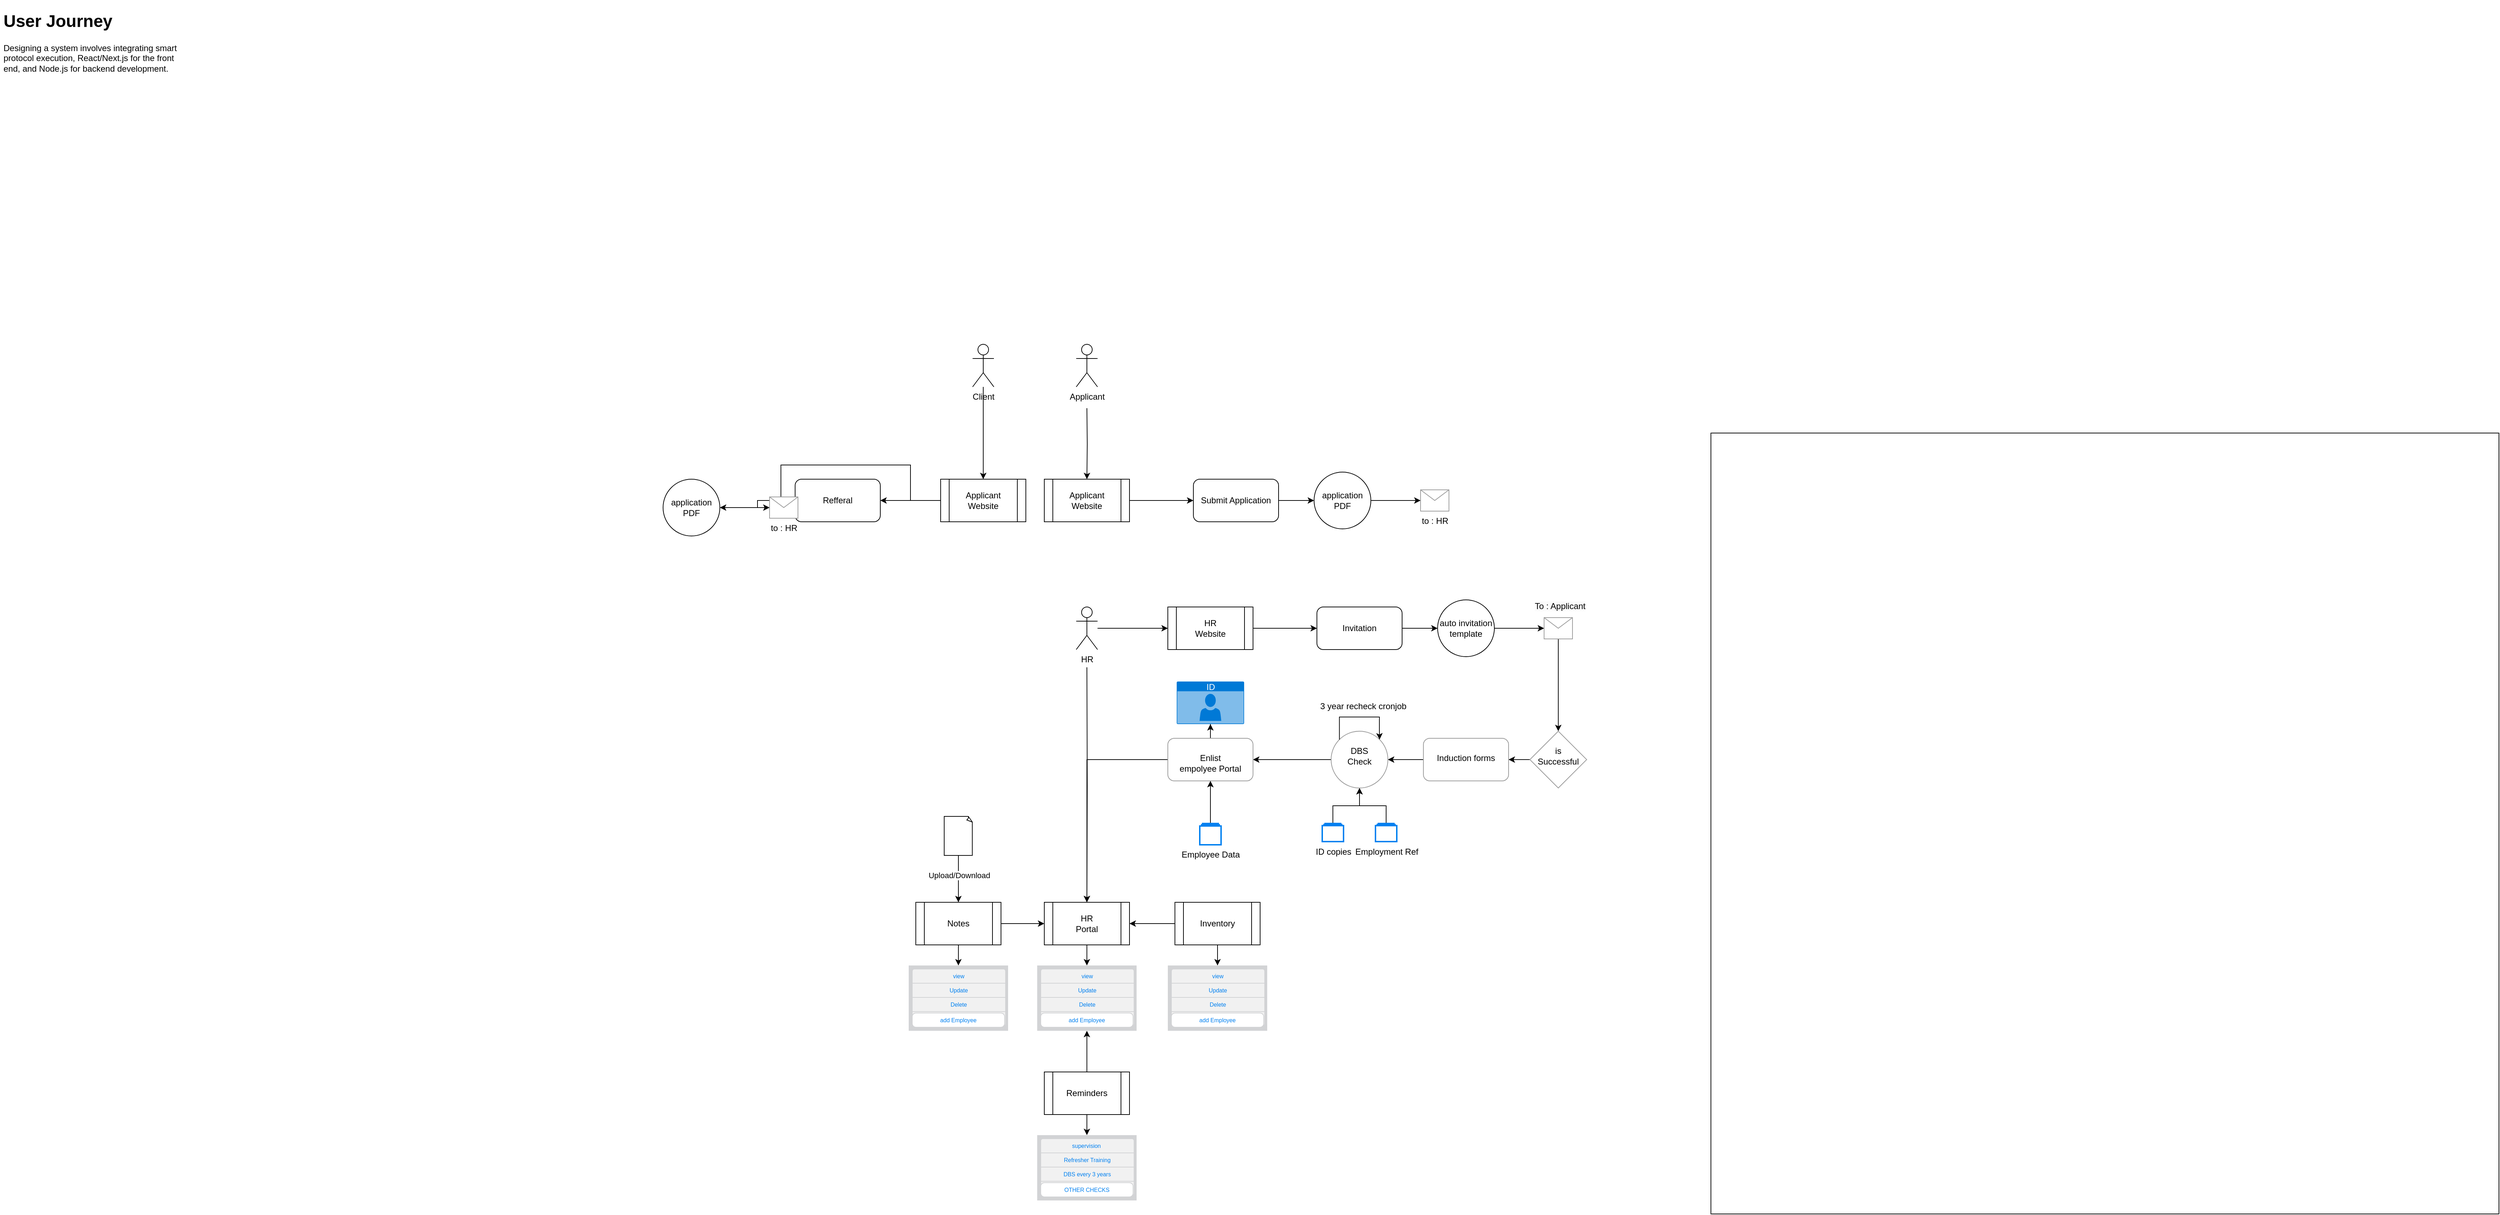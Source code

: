 <mxfile version="23.1.2" type="github">
  <diagram name="Page-1" id="7jnju3X13NSetyP83VK7">
    <mxGraphModel dx="2187" dy="1777" grid="1" gridSize="10" guides="1" tooltips="1" connect="1" arrows="1" fold="1" page="1" pageScale="1" pageWidth="850" pageHeight="1100" math="0" shadow="0">
      <root>
        <mxCell id="0" />
        <mxCell id="1" parent="0" />
        <mxCell id="fMP2AaIuiXEpkMYZhFBn-1" value="" style="rounded=0;whiteSpace=wrap;html=1;" vertex="1" parent="1">
          <mxGeometry x="1820" y="10" width="1110" height="1100" as="geometry" />
        </mxCell>
        <mxCell id="PZjx9glAYog10NwFBfw6-6" style="edgeStyle=orthogonalEdgeStyle;rounded=0;orthogonalLoop=1;jettySize=auto;html=1;entryX=0;entryY=0.5;entryDx=0;entryDy=0;" parent="1" source="PZjx9glAYog10NwFBfw6-1" target="PZjx9glAYog10NwFBfw6-2" edge="1">
          <mxGeometry relative="1" as="geometry" />
        </mxCell>
        <mxCell id="PZjx9glAYog10NwFBfw6-1" value="Applicant&lt;br&gt;Website" style="shape=process;whiteSpace=wrap;html=1;backgroundOutline=1;" parent="1" vertex="1">
          <mxGeometry x="881" y="75" width="120" height="60" as="geometry" />
        </mxCell>
        <mxCell id="PZjx9glAYog10NwFBfw6-11" value="" style="edgeStyle=orthogonalEdgeStyle;rounded=0;orthogonalLoop=1;jettySize=auto;html=1;" parent="1" source="PZjx9glAYog10NwFBfw6-2" target="PZjx9glAYog10NwFBfw6-10" edge="1">
          <mxGeometry relative="1" as="geometry" />
        </mxCell>
        <mxCell id="PZjx9glAYog10NwFBfw6-2" value="Submit Application" style="rounded=1;whiteSpace=wrap;html=1;" parent="1" vertex="1">
          <mxGeometry x="1091" y="75" width="120" height="60" as="geometry" />
        </mxCell>
        <mxCell id="fMP2AaIuiXEpkMYZhFBn-12" style="edgeStyle=orthogonalEdgeStyle;rounded=0;orthogonalLoop=1;jettySize=auto;html=1;" edge="1" parent="1" target="PZjx9glAYog10NwFBfw6-1">
          <mxGeometry relative="1" as="geometry">
            <mxPoint x="941" y="-25" as="sourcePoint" />
          </mxGeometry>
        </mxCell>
        <mxCell id="PZjx9glAYog10NwFBfw6-3" value="Applicant" style="shape=umlActor;verticalLabelPosition=bottom;verticalAlign=top;html=1;outlineConnect=0;" parent="1" vertex="1">
          <mxGeometry x="926" y="-115" width="30" height="60" as="geometry" />
        </mxCell>
        <mxCell id="PZjx9glAYog10NwFBfw6-7" value="to : HR" style="verticalLabelPosition=bottom;shadow=0;dashed=0;align=center;html=1;verticalAlign=top;strokeWidth=1;shape=mxgraph.mockup.misc.mail2;strokeColor=#999999;" parent="1" vertex="1">
          <mxGeometry x="1411" y="90" width="40" height="30" as="geometry" />
        </mxCell>
        <mxCell id="PZjx9glAYog10NwFBfw6-12" value="" style="edgeStyle=orthogonalEdgeStyle;rounded=0;orthogonalLoop=1;jettySize=auto;html=1;" parent="1" source="PZjx9glAYog10NwFBfw6-10" target="PZjx9glAYog10NwFBfw6-7" edge="1">
          <mxGeometry relative="1" as="geometry" />
        </mxCell>
        <mxCell id="PZjx9glAYog10NwFBfw6-10" value="application PDF" style="ellipse;whiteSpace=wrap;html=1;aspect=fixed;" parent="1" vertex="1">
          <mxGeometry x="1261" y="65" width="80" height="80" as="geometry" />
        </mxCell>
        <mxCell id="PZjx9glAYog10NwFBfw6-13" style="edgeStyle=orthogonalEdgeStyle;rounded=0;orthogonalLoop=1;jettySize=auto;html=1;entryX=0;entryY=0.5;entryDx=0;entryDy=0;" parent="1" source="PZjx9glAYog10NwFBfw6-14" target="PZjx9glAYog10NwFBfw6-16" edge="1">
          <mxGeometry relative="1" as="geometry" />
        </mxCell>
        <mxCell id="PZjx9glAYog10NwFBfw6-14" value="HR&lt;br&gt;Website" style="shape=process;whiteSpace=wrap;html=1;backgroundOutline=1;" parent="1" vertex="1">
          <mxGeometry x="1055" y="255" width="120" height="60" as="geometry" />
        </mxCell>
        <mxCell id="PZjx9glAYog10NwFBfw6-15" value="" style="edgeStyle=orthogonalEdgeStyle;rounded=0;orthogonalLoop=1;jettySize=auto;html=1;" parent="1" source="PZjx9glAYog10NwFBfw6-16" target="PZjx9glAYog10NwFBfw6-21" edge="1">
          <mxGeometry relative="1" as="geometry" />
        </mxCell>
        <mxCell id="PZjx9glAYog10NwFBfw6-16" value="Invitation" style="rounded=1;whiteSpace=wrap;html=1;" parent="1" vertex="1">
          <mxGeometry x="1265" y="255" width="120" height="60" as="geometry" />
        </mxCell>
        <mxCell id="PZjx9glAYog10NwFBfw6-17" style="edgeStyle=orthogonalEdgeStyle;rounded=0;orthogonalLoop=1;jettySize=auto;html=1;entryX=0;entryY=0.5;entryDx=0;entryDy=0;" parent="1" source="PZjx9glAYog10NwFBfw6-18" target="PZjx9glAYog10NwFBfw6-14" edge="1">
          <mxGeometry relative="1" as="geometry" />
        </mxCell>
        <mxCell id="PZjx9glAYog10NwFBfw6-68" style="edgeStyle=orthogonalEdgeStyle;rounded=0;orthogonalLoop=1;jettySize=auto;html=1;" parent="1" target="PZjx9glAYog10NwFBfw6-58" edge="1">
          <mxGeometry relative="1" as="geometry">
            <mxPoint x="941" y="340" as="sourcePoint" />
          </mxGeometry>
        </mxCell>
        <mxCell id="PZjx9glAYog10NwFBfw6-18" value="HR" style="shape=umlActor;verticalLabelPosition=bottom;verticalAlign=top;html=1;outlineConnect=0;" parent="1" vertex="1">
          <mxGeometry x="926" y="255" width="30" height="60" as="geometry" />
        </mxCell>
        <mxCell id="PZjx9glAYog10NwFBfw6-23" value="" style="edgeStyle=orthogonalEdgeStyle;rounded=0;orthogonalLoop=1;jettySize=auto;html=1;" parent="1" source="PZjx9glAYog10NwFBfw6-19" target="PZjx9glAYog10NwFBfw6-22" edge="1">
          <mxGeometry relative="1" as="geometry" />
        </mxCell>
        <mxCell id="PZjx9glAYog10NwFBfw6-19" value="" style="verticalLabelPosition=bottom;shadow=0;dashed=0;align=center;html=1;verticalAlign=top;strokeWidth=1;shape=mxgraph.mockup.misc.mail2;strokeColor=#999999;" parent="1" vertex="1">
          <mxGeometry x="1585" y="270" width="40" height="30" as="geometry" />
        </mxCell>
        <mxCell id="PZjx9glAYog10NwFBfw6-20" value="" style="edgeStyle=orthogonalEdgeStyle;rounded=0;orthogonalLoop=1;jettySize=auto;html=1;" parent="1" source="PZjx9glAYog10NwFBfw6-21" target="PZjx9glAYog10NwFBfw6-19" edge="1">
          <mxGeometry relative="1" as="geometry" />
        </mxCell>
        <mxCell id="PZjx9glAYog10NwFBfw6-21" value="auto invitation template" style="ellipse;whiteSpace=wrap;html=1;aspect=fixed;" parent="1" vertex="1">
          <mxGeometry x="1435" y="245" width="80" height="80" as="geometry" />
        </mxCell>
        <mxCell id="PZjx9glAYog10NwFBfw6-25" value="" style="edgeStyle=orthogonalEdgeStyle;rounded=0;orthogonalLoop=1;jettySize=auto;html=1;" parent="1" source="PZjx9glAYog10NwFBfw6-22" target="PZjx9glAYog10NwFBfw6-24" edge="1">
          <mxGeometry relative="1" as="geometry" />
        </mxCell>
        <mxCell id="PZjx9glAYog10NwFBfw6-22" value="&lt;br&gt;is&lt;br&gt;Successful" style="rhombus;whiteSpace=wrap;html=1;verticalAlign=top;strokeColor=#999999;shadow=0;dashed=0;strokeWidth=1;" parent="1" vertex="1">
          <mxGeometry x="1565" y="430" width="80" height="80" as="geometry" />
        </mxCell>
        <mxCell id="PZjx9glAYog10NwFBfw6-35" value="" style="edgeStyle=orthogonalEdgeStyle;rounded=0;orthogonalLoop=1;jettySize=auto;html=1;" parent="1" source="PZjx9glAYog10NwFBfw6-24" target="PZjx9glAYog10NwFBfw6-34" edge="1">
          <mxGeometry relative="1" as="geometry" />
        </mxCell>
        <mxCell id="PZjx9glAYog10NwFBfw6-24" value="&lt;br&gt;Induction forms" style="rounded=1;whiteSpace=wrap;html=1;verticalAlign=top;strokeColor=#999999;shadow=0;dashed=0;strokeWidth=1;" parent="1" vertex="1">
          <mxGeometry x="1415" y="440" width="120" height="60" as="geometry" />
        </mxCell>
        <mxCell id="PZjx9glAYog10NwFBfw6-26" value="&lt;span style=&quot;color: rgb(0, 0, 0); font-family: Helvetica; font-size: 12px; font-style: normal; font-variant-ligatures: normal; font-variant-caps: normal; font-weight: 400; letter-spacing: normal; orphans: 2; text-align: center; text-indent: 0px; text-transform: none; widows: 2; word-spacing: 0px; -webkit-text-stroke-width: 0px; background-color: rgb(251, 251, 251); text-decoration-thickness: initial; text-decoration-style: initial; text-decoration-color: initial; float: none; display: inline !important;&quot;&gt;To : Applicant&lt;/span&gt;" style="text;whiteSpace=wrap;html=1;" parent="1" vertex="1">
          <mxGeometry x="1570" y="240" width="80" height="30" as="geometry" />
        </mxCell>
        <mxCell id="PZjx9glAYog10NwFBfw6-37" style="edgeStyle=orthogonalEdgeStyle;rounded=0;orthogonalLoop=1;jettySize=auto;html=1;entryX=0.5;entryY=1;entryDx=0;entryDy=0;" parent="1" source="PZjx9glAYog10NwFBfw6-31" target="PZjx9glAYog10NwFBfw6-34" edge="1">
          <mxGeometry relative="1" as="geometry" />
        </mxCell>
        <mxCell id="PZjx9glAYog10NwFBfw6-31" value="ID copies" style="html=1;verticalLabelPosition=bottom;align=center;labelBackgroundColor=#ffffff;verticalAlign=top;strokeWidth=2;strokeColor=#0080F0;shadow=0;dashed=0;shape=mxgraph.ios7.icons.folders;" parent="1" vertex="1">
          <mxGeometry x="1272.5" y="560" width="30" height="25.5" as="geometry" />
        </mxCell>
        <mxCell id="PZjx9glAYog10NwFBfw6-36" style="edgeStyle=orthogonalEdgeStyle;rounded=0;orthogonalLoop=1;jettySize=auto;html=1;entryX=0.5;entryY=1;entryDx=0;entryDy=0;" parent="1" source="PZjx9glAYog10NwFBfw6-33" target="PZjx9glAYog10NwFBfw6-34" edge="1">
          <mxGeometry relative="1" as="geometry" />
        </mxCell>
        <mxCell id="PZjx9glAYog10NwFBfw6-33" value="Employment Ref" style="html=1;verticalLabelPosition=bottom;align=center;labelBackgroundColor=#ffffff;verticalAlign=top;strokeWidth=2;strokeColor=#0080F0;shadow=0;dashed=0;shape=mxgraph.ios7.icons.folders;" parent="1" vertex="1">
          <mxGeometry x="1347.5" y="560" width="30" height="25.5" as="geometry" />
        </mxCell>
        <mxCell id="PZjx9glAYog10NwFBfw6-39" value="" style="edgeStyle=orthogonalEdgeStyle;rounded=0;orthogonalLoop=1;jettySize=auto;html=1;" parent="1" source="PZjx9glAYog10NwFBfw6-34" target="PZjx9glAYog10NwFBfw6-38" edge="1">
          <mxGeometry relative="1" as="geometry" />
        </mxCell>
        <mxCell id="PZjx9glAYog10NwFBfw6-34" value="&lt;br&gt;DBS&lt;br&gt;Check" style="ellipse;whiteSpace=wrap;html=1;verticalAlign=top;strokeColor=#999999;rounded=1;shadow=0;dashed=0;strokeWidth=1;" parent="1" vertex="1">
          <mxGeometry x="1285" y="430" width="80" height="80" as="geometry" />
        </mxCell>
        <mxCell id="PZjx9glAYog10NwFBfw6-70" value="" style="edgeStyle=orthogonalEdgeStyle;rounded=0;orthogonalLoop=1;jettySize=auto;html=1;" parent="1" source="PZjx9glAYog10NwFBfw6-38" target="PZjx9glAYog10NwFBfw6-58" edge="1">
          <mxGeometry relative="1" as="geometry" />
        </mxCell>
        <mxCell id="PZjx9glAYog10NwFBfw6-72" value="" style="edgeStyle=orthogonalEdgeStyle;rounded=0;orthogonalLoop=1;jettySize=auto;html=1;" parent="1" source="PZjx9glAYog10NwFBfw6-38" target="PZjx9glAYog10NwFBfw6-71" edge="1">
          <mxGeometry relative="1" as="geometry" />
        </mxCell>
        <mxCell id="PZjx9glAYog10NwFBfw6-38" value="&lt;br&gt;Enlist&lt;br&gt;empolyee Portal" style="whiteSpace=wrap;html=1;verticalAlign=top;strokeColor=#999999;rounded=1;shadow=0;dashed=0;strokeWidth=1;" parent="1" vertex="1">
          <mxGeometry x="1055" y="440" width="120" height="60" as="geometry" />
        </mxCell>
        <mxCell id="PZjx9glAYog10NwFBfw6-41" value="" style="edgeStyle=orthogonalEdgeStyle;rounded=0;orthogonalLoop=1;jettySize=auto;html=1;" parent="1" source="PZjx9glAYog10NwFBfw6-40" target="PZjx9glAYog10NwFBfw6-38" edge="1">
          <mxGeometry relative="1" as="geometry" />
        </mxCell>
        <mxCell id="PZjx9glAYog10NwFBfw6-40" value="Employee Data" style="html=1;verticalLabelPosition=bottom;align=center;labelBackgroundColor=#ffffff;verticalAlign=top;strokeWidth=2;strokeColor=#0080F0;shadow=0;dashed=0;shape=mxgraph.ios7.icons.folders;" parent="1" vertex="1">
          <mxGeometry x="1100" y="560" width="30" height="30" as="geometry" />
        </mxCell>
        <mxCell id="PZjx9glAYog10NwFBfw6-67" style="edgeStyle=orthogonalEdgeStyle;rounded=0;orthogonalLoop=1;jettySize=auto;html=1;entryX=0.5;entryY=0;entryDx=0;entryDy=0;" parent="1" source="PZjx9glAYog10NwFBfw6-58" target="PZjx9glAYog10NwFBfw6-59" edge="1">
          <mxGeometry relative="1" as="geometry" />
        </mxCell>
        <mxCell id="PZjx9glAYog10NwFBfw6-58" value="HR&lt;br&gt;Portal" style="shape=process;whiteSpace=wrap;html=1;backgroundOutline=1;" parent="1" vertex="1">
          <mxGeometry x="881" y="671" width="120" height="60" as="geometry" />
        </mxCell>
        <mxCell id="PZjx9glAYog10NwFBfw6-59" value="" style="shape=rect;rSize=3;strokeColor=none;fillColor=#D2D3D5;gradientColor=none;shadow=0;html=1;" parent="1" vertex="1">
          <mxGeometry x="871" y="760" width="140" height="92" as="geometry" />
        </mxCell>
        <mxCell id="PZjx9glAYog10NwFBfw6-60" value="view" style="html=1;strokeWidth=1;shadow=0;dashed=0;shape=mxgraph.ios7ui.topButton;rSize=3;strokeColor=#D2D3D5;fontSize=8;fillColor=#F1F1F1;fontColor=#0080F0;resizeWidth=1;whiteSpace=wrap;" parent="PZjx9glAYog10NwFBfw6-59" vertex="1">
          <mxGeometry width="131.463" height="20" relative="1" as="geometry">
            <mxPoint x="5" y="5" as="offset" />
          </mxGeometry>
        </mxCell>
        <mxCell id="PZjx9glAYog10NwFBfw6-61" value="Update" style="shape=rect;html=1;strokeColor=#D2D3D5;fontSize=8;fillColor=#F1F1F1;fontColor=#0080F0;resizeWidth=1;whiteSpace=wrap;" parent="PZjx9glAYog10NwFBfw6-59" vertex="1">
          <mxGeometry width="131.463" height="20" relative="1" as="geometry">
            <mxPoint x="5" y="25" as="offset" />
          </mxGeometry>
        </mxCell>
        <mxCell id="PZjx9glAYog10NwFBfw6-62" value="Delete" style="shape=rect;html=1;strokeColor=#D2D3D5;fontSize=8;fillColor=#F1F1F1;fontColor=#0080F0;resizeWidth=1;whiteSpace=wrap;" parent="PZjx9glAYog10NwFBfw6-59" vertex="1">
          <mxGeometry width="131.463" height="20" relative="1" as="geometry">
            <mxPoint x="5" y="45" as="offset" />
          </mxGeometry>
        </mxCell>
        <mxCell id="PZjx9glAYog10NwFBfw6-63" value="Label" style="html=1;strokeWidth=1;shadow=0;dashed=0;shape=mxgraph.ios7ui.bottomButton;rSize=3;strokeColor=#D2D3D5;fontSize=8;fillColor=#F1F1F1;fontColor=#0080F0;resizeWidth=1;whiteSpace=wrap;" parent="PZjx9glAYog10NwFBfw6-59" vertex="1">
          <mxGeometry width="131.463" height="20" relative="1" as="geometry">
            <mxPoint x="5" y="65" as="offset" />
          </mxGeometry>
        </mxCell>
        <mxCell id="PZjx9glAYog10NwFBfw6-64" value="add Employee" style="html=1;strokeWidth=1;shadow=0;dashed=0;shape=mxgraph.ios7ui.marginRect;rx=5;ry=5;rectMargin=5;strokeColor=#D2D3D5;fontSize=8;fillColor=#ffffff;fontColor=#0080F0;resizeWidth=1;whiteSpace=wrap;" parent="PZjx9glAYog10NwFBfw6-59" vertex="1">
          <mxGeometry y="1" width="140" height="30" relative="1" as="geometry">
            <mxPoint y="-30" as="offset" />
          </mxGeometry>
        </mxCell>
        <mxCell id="PZjx9glAYog10NwFBfw6-71" value="ID" style="html=1;whiteSpace=wrap;strokeColor=none;fillColor=#0079D6;labelPosition=center;verticalLabelPosition=middle;verticalAlign=top;align=center;fontSize=12;outlineConnect=0;spacingTop=-6;fontColor=#FFFFFF;sketch=0;shape=mxgraph.sitemap.profile;" parent="1" vertex="1">
          <mxGeometry x="1067.5" y="360" width="95" height="60" as="geometry" />
        </mxCell>
        <mxCell id="PZjx9glAYog10NwFBfw6-73" style="edgeStyle=orthogonalEdgeStyle;rounded=0;orthogonalLoop=1;jettySize=auto;html=1;entryX=0.5;entryY=0;entryDx=0;entryDy=0;" parent="1" source="PZjx9glAYog10NwFBfw6-74" target="PZjx9glAYog10NwFBfw6-75" edge="1">
          <mxGeometry relative="1" as="geometry" />
        </mxCell>
        <mxCell id="PZjx9glAYog10NwFBfw6-89" value="" style="edgeStyle=orthogonalEdgeStyle;rounded=0;orthogonalLoop=1;jettySize=auto;html=1;" parent="1" source="PZjx9glAYog10NwFBfw6-74" target="PZjx9glAYog10NwFBfw6-58" edge="1">
          <mxGeometry relative="1" as="geometry" />
        </mxCell>
        <mxCell id="PZjx9glAYog10NwFBfw6-74" value="Inventory" style="shape=process;whiteSpace=wrap;html=1;backgroundOutline=1;" parent="1" vertex="1">
          <mxGeometry x="1065" y="671" width="120" height="60" as="geometry" />
        </mxCell>
        <mxCell id="PZjx9glAYog10NwFBfw6-75" value="" style="shape=rect;rSize=3;strokeColor=none;fillColor=#D2D3D5;gradientColor=none;shadow=0;html=1;" parent="1" vertex="1">
          <mxGeometry x="1055" y="760" width="140" height="92" as="geometry" />
        </mxCell>
        <mxCell id="PZjx9glAYog10NwFBfw6-76" value="view" style="html=1;strokeWidth=1;shadow=0;dashed=0;shape=mxgraph.ios7ui.topButton;rSize=3;strokeColor=#D2D3D5;fontSize=8;fillColor=#F1F1F1;fontColor=#0080F0;resizeWidth=1;whiteSpace=wrap;" parent="PZjx9glAYog10NwFBfw6-75" vertex="1">
          <mxGeometry width="131.463" height="20" relative="1" as="geometry">
            <mxPoint x="5" y="5" as="offset" />
          </mxGeometry>
        </mxCell>
        <mxCell id="PZjx9glAYog10NwFBfw6-77" value="Update" style="shape=rect;html=1;strokeColor=#D2D3D5;fontSize=8;fillColor=#F1F1F1;fontColor=#0080F0;resizeWidth=1;whiteSpace=wrap;" parent="PZjx9glAYog10NwFBfw6-75" vertex="1">
          <mxGeometry width="131.463" height="20" relative="1" as="geometry">
            <mxPoint x="5" y="25" as="offset" />
          </mxGeometry>
        </mxCell>
        <mxCell id="PZjx9glAYog10NwFBfw6-78" value="Delete" style="shape=rect;html=1;strokeColor=#D2D3D5;fontSize=8;fillColor=#F1F1F1;fontColor=#0080F0;resizeWidth=1;whiteSpace=wrap;" parent="PZjx9glAYog10NwFBfw6-75" vertex="1">
          <mxGeometry width="131.463" height="20" relative="1" as="geometry">
            <mxPoint x="5" y="45" as="offset" />
          </mxGeometry>
        </mxCell>
        <mxCell id="PZjx9glAYog10NwFBfw6-79" value="Label" style="html=1;strokeWidth=1;shadow=0;dashed=0;shape=mxgraph.ios7ui.bottomButton;rSize=3;strokeColor=#D2D3D5;fontSize=8;fillColor=#F1F1F1;fontColor=#0080F0;resizeWidth=1;whiteSpace=wrap;" parent="PZjx9glAYog10NwFBfw6-75" vertex="1">
          <mxGeometry width="131.463" height="20" relative="1" as="geometry">
            <mxPoint x="5" y="65" as="offset" />
          </mxGeometry>
        </mxCell>
        <mxCell id="PZjx9glAYog10NwFBfw6-80" value="add Employee" style="html=1;strokeWidth=1;shadow=0;dashed=0;shape=mxgraph.ios7ui.marginRect;rx=5;ry=5;rectMargin=5;strokeColor=#D2D3D5;fontSize=8;fillColor=#ffffff;fontColor=#0080F0;resizeWidth=1;whiteSpace=wrap;" parent="PZjx9glAYog10NwFBfw6-75" vertex="1">
          <mxGeometry y="1" width="140" height="30" relative="1" as="geometry">
            <mxPoint y="-30" as="offset" />
          </mxGeometry>
        </mxCell>
        <mxCell id="PZjx9glAYog10NwFBfw6-81" style="edgeStyle=orthogonalEdgeStyle;rounded=0;orthogonalLoop=1;jettySize=auto;html=1;entryX=0.5;entryY=0;entryDx=0;entryDy=0;" parent="1" source="PZjx9glAYog10NwFBfw6-82" target="PZjx9glAYog10NwFBfw6-83" edge="1">
          <mxGeometry relative="1" as="geometry" />
        </mxCell>
        <mxCell id="PZjx9glAYog10NwFBfw6-90" value="" style="edgeStyle=orthogonalEdgeStyle;rounded=0;orthogonalLoop=1;jettySize=auto;html=1;" parent="1" source="PZjx9glAYog10NwFBfw6-82" target="PZjx9glAYog10NwFBfw6-58" edge="1">
          <mxGeometry relative="1" as="geometry" />
        </mxCell>
        <mxCell id="PZjx9glAYog10NwFBfw6-82" value="Notes" style="shape=process;whiteSpace=wrap;html=1;backgroundOutline=1;" parent="1" vertex="1">
          <mxGeometry x="700" y="671" width="120" height="60" as="geometry" />
        </mxCell>
        <mxCell id="PZjx9glAYog10NwFBfw6-83" value="" style="shape=rect;rSize=3;strokeColor=none;fillColor=#D2D3D5;gradientColor=none;shadow=0;html=1;" parent="1" vertex="1">
          <mxGeometry x="690" y="760" width="140" height="92" as="geometry" />
        </mxCell>
        <mxCell id="PZjx9glAYog10NwFBfw6-84" value="view" style="html=1;strokeWidth=1;shadow=0;dashed=0;shape=mxgraph.ios7ui.topButton;rSize=3;strokeColor=#D2D3D5;fontSize=8;fillColor=#F1F1F1;fontColor=#0080F0;resizeWidth=1;whiteSpace=wrap;" parent="PZjx9glAYog10NwFBfw6-83" vertex="1">
          <mxGeometry width="131.463" height="20" relative="1" as="geometry">
            <mxPoint x="5" y="5" as="offset" />
          </mxGeometry>
        </mxCell>
        <mxCell id="PZjx9glAYog10NwFBfw6-85" value="Update" style="shape=rect;html=1;strokeColor=#D2D3D5;fontSize=8;fillColor=#F1F1F1;fontColor=#0080F0;resizeWidth=1;whiteSpace=wrap;" parent="PZjx9glAYog10NwFBfw6-83" vertex="1">
          <mxGeometry width="131.463" height="20" relative="1" as="geometry">
            <mxPoint x="5" y="25" as="offset" />
          </mxGeometry>
        </mxCell>
        <mxCell id="PZjx9glAYog10NwFBfw6-86" value="Delete" style="shape=rect;html=1;strokeColor=#D2D3D5;fontSize=8;fillColor=#F1F1F1;fontColor=#0080F0;resizeWidth=1;whiteSpace=wrap;" parent="PZjx9glAYog10NwFBfw6-83" vertex="1">
          <mxGeometry width="131.463" height="20" relative="1" as="geometry">
            <mxPoint x="5" y="45" as="offset" />
          </mxGeometry>
        </mxCell>
        <mxCell id="PZjx9glAYog10NwFBfw6-87" value="Label" style="html=1;strokeWidth=1;shadow=0;dashed=0;shape=mxgraph.ios7ui.bottomButton;rSize=3;strokeColor=#D2D3D5;fontSize=8;fillColor=#F1F1F1;fontColor=#0080F0;resizeWidth=1;whiteSpace=wrap;" parent="PZjx9glAYog10NwFBfw6-83" vertex="1">
          <mxGeometry width="131.463" height="20" relative="1" as="geometry">
            <mxPoint x="5" y="65" as="offset" />
          </mxGeometry>
        </mxCell>
        <mxCell id="PZjx9glAYog10NwFBfw6-88" value="add Employee" style="html=1;strokeWidth=1;shadow=0;dashed=0;shape=mxgraph.ios7ui.marginRect;rx=5;ry=5;rectMargin=5;strokeColor=#D2D3D5;fontSize=8;fillColor=#ffffff;fontColor=#0080F0;resizeWidth=1;whiteSpace=wrap;" parent="PZjx9glAYog10NwFBfw6-83" vertex="1">
          <mxGeometry y="1" width="140" height="30" relative="1" as="geometry">
            <mxPoint y="-30" as="offset" />
          </mxGeometry>
        </mxCell>
        <mxCell id="PZjx9glAYog10NwFBfw6-92" value="" style="edgeStyle=orthogonalEdgeStyle;rounded=0;orthogonalLoop=1;jettySize=auto;html=1;" parent="1" source="PZjx9glAYog10NwFBfw6-91" target="PZjx9glAYog10NwFBfw6-82" edge="1">
          <mxGeometry relative="1" as="geometry" />
        </mxCell>
        <mxCell id="PZjx9glAYog10NwFBfw6-93" value="Upload/Download" style="edgeLabel;html=1;align=center;verticalAlign=middle;resizable=0;points=[];" parent="PZjx9glAYog10NwFBfw6-92" vertex="1" connectable="0">
          <mxGeometry x="-0.144" y="1" relative="1" as="geometry">
            <mxPoint as="offset" />
          </mxGeometry>
        </mxCell>
        <mxCell id="PZjx9glAYog10NwFBfw6-91" value="" style="whiteSpace=wrap;html=1;shape=mxgraph.basic.document" parent="1" vertex="1">
          <mxGeometry x="740" y="550" width="40" height="55" as="geometry" />
        </mxCell>
        <mxCell id="PZjx9glAYog10NwFBfw6-94" style="edgeStyle=orthogonalEdgeStyle;rounded=0;orthogonalLoop=1;jettySize=auto;html=1;exitX=0;exitY=0;exitDx=0;exitDy=0;entryX=1;entryY=0;entryDx=0;entryDy=0;" parent="1" source="PZjx9glAYog10NwFBfw6-34" target="PZjx9glAYog10NwFBfw6-34" edge="1">
          <mxGeometry relative="1" as="geometry">
            <Array as="points">
              <mxPoint x="1297" y="410" />
              <mxPoint x="1353" y="410" />
              <mxPoint x="1353" y="430" />
              <mxPoint x="1353" y="430" />
            </Array>
          </mxGeometry>
        </mxCell>
        <mxCell id="PZjx9glAYog10NwFBfw6-95" value="3 year recheck cronjob" style="text;html=1;align=center;verticalAlign=middle;resizable=0;points=[];autosize=1;strokeColor=none;fillColor=none;" parent="1" vertex="1">
          <mxGeometry x="1260" y="380" width="140" height="30" as="geometry" />
        </mxCell>
        <mxCell id="PZjx9glAYog10NwFBfw6-96" style="edgeStyle=orthogonalEdgeStyle;rounded=0;orthogonalLoop=1;jettySize=auto;html=1;entryX=0.5;entryY=0;entryDx=0;entryDy=0;" parent="1" source="PZjx9glAYog10NwFBfw6-97" target="PZjx9glAYog10NwFBfw6-98" edge="1">
          <mxGeometry relative="1" as="geometry" />
        </mxCell>
        <mxCell id="PZjx9glAYog10NwFBfw6-104" value="" style="edgeStyle=orthogonalEdgeStyle;rounded=0;orthogonalLoop=1;jettySize=auto;html=1;" parent="1" source="PZjx9glAYog10NwFBfw6-97" target="PZjx9glAYog10NwFBfw6-64" edge="1">
          <mxGeometry relative="1" as="geometry" />
        </mxCell>
        <mxCell id="PZjx9glAYog10NwFBfw6-97" value="Reminders" style="shape=process;whiteSpace=wrap;html=1;backgroundOutline=1;" parent="1" vertex="1">
          <mxGeometry x="881" y="910" width="120" height="60" as="geometry" />
        </mxCell>
        <mxCell id="PZjx9glAYog10NwFBfw6-98" value="" style="shape=rect;rSize=3;strokeColor=none;fillColor=#D2D3D5;gradientColor=none;shadow=0;html=1;" parent="1" vertex="1">
          <mxGeometry x="871" y="999" width="140" height="92" as="geometry" />
        </mxCell>
        <mxCell id="PZjx9glAYog10NwFBfw6-99" value="&lt;p class=&quot;MsoNormal&quot;&gt;supervision&amp;nbsp;&lt;/p&gt;" style="html=1;strokeWidth=1;shadow=0;dashed=0;shape=mxgraph.ios7ui.topButton;rSize=3;strokeColor=#D2D3D5;fontSize=8;fillColor=#F1F1F1;fontColor=#0080F0;resizeWidth=1;whiteSpace=wrap;" parent="PZjx9glAYog10NwFBfw6-98" vertex="1">
          <mxGeometry width="131.463" height="20" relative="1" as="geometry">
            <mxPoint x="5" y="5" as="offset" />
          </mxGeometry>
        </mxCell>
        <mxCell id="PZjx9glAYog10NwFBfw6-100" value="&lt;p class=&quot;MsoNormal&quot;&gt;Refresher Training&lt;/p&gt;" style="shape=rect;html=1;strokeColor=#D2D3D5;fontSize=8;fillColor=#F1F1F1;fontColor=#0080F0;resizeWidth=1;whiteSpace=wrap;" parent="PZjx9glAYog10NwFBfw6-98" vertex="1">
          <mxGeometry width="131.463" height="20" relative="1" as="geometry">
            <mxPoint x="5" y="25" as="offset" />
          </mxGeometry>
        </mxCell>
        <mxCell id="PZjx9glAYog10NwFBfw6-101" value="&lt;p class=&quot;MsoNormal&quot;&gt;DBS every 3 years&lt;/p&gt;" style="shape=rect;html=1;strokeColor=#D2D3D5;fontSize=8;fillColor=#F1F1F1;fontColor=#0080F0;resizeWidth=1;whiteSpace=wrap;" parent="PZjx9glAYog10NwFBfw6-98" vertex="1">
          <mxGeometry width="131.463" height="20" relative="1" as="geometry">
            <mxPoint x="5" y="45" as="offset" />
          </mxGeometry>
        </mxCell>
        <mxCell id="PZjx9glAYog10NwFBfw6-102" value="Label" style="html=1;strokeWidth=1;shadow=0;dashed=0;shape=mxgraph.ios7ui.bottomButton;rSize=3;strokeColor=#D2D3D5;fontSize=8;fillColor=#F1F1F1;fontColor=#0080F0;resizeWidth=1;whiteSpace=wrap;" parent="PZjx9glAYog10NwFBfw6-98" vertex="1">
          <mxGeometry width="131.463" height="20" relative="1" as="geometry">
            <mxPoint x="5" y="65" as="offset" />
          </mxGeometry>
        </mxCell>
        <mxCell id="PZjx9glAYog10NwFBfw6-103" value="&lt;p class=&quot;MsoNormal&quot;&gt;OTHER CHECKS&lt;/p&gt;" style="html=1;strokeWidth=1;shadow=0;dashed=0;shape=mxgraph.ios7ui.marginRect;rx=5;ry=5;rectMargin=5;strokeColor=#D2D3D5;fontSize=8;fillColor=#ffffff;fontColor=#0080F0;resizeWidth=1;whiteSpace=wrap;" parent="PZjx9glAYog10NwFBfw6-98" vertex="1">
          <mxGeometry y="1" width="140" height="30" relative="1" as="geometry">
            <mxPoint y="-30" as="offset" />
          </mxGeometry>
        </mxCell>
        <mxCell id="fMP2AaIuiXEpkMYZhFBn-2" value="&lt;h1&gt;&lt;span style=&quot;background-color: initial;&quot;&gt;User Journey&lt;/span&gt;&lt;br&gt;&lt;/h1&gt;&lt;div&gt;Designing a system involves integrating smart protocol execution, React/Next.js for the front end, and Node.js for backend development.&lt;br&gt;&lt;/div&gt;" style="text;html=1;strokeColor=none;fillColor=none;spacing=5;spacingTop=-20;whiteSpace=wrap;overflow=hidden;rounded=0;" vertex="1" parent="1">
          <mxGeometry x="-590" y="-590" width="260" height="160" as="geometry" />
        </mxCell>
        <mxCell id="fMP2AaIuiXEpkMYZhFBn-13" value="" style="edgeStyle=orthogonalEdgeStyle;rounded=0;orthogonalLoop=1;jettySize=auto;html=1;" edge="1" parent="1" source="fMP2AaIuiXEpkMYZhFBn-4" target="fMP2AaIuiXEpkMYZhFBn-6">
          <mxGeometry relative="1" as="geometry" />
        </mxCell>
        <mxCell id="fMP2AaIuiXEpkMYZhFBn-3" style="edgeStyle=orthogonalEdgeStyle;rounded=0;orthogonalLoop=1;jettySize=auto;html=1;entryX=0;entryY=0.5;entryDx=0;entryDy=0;" edge="1" parent="1" source="fMP2AaIuiXEpkMYZhFBn-4" target="fMP2AaIuiXEpkMYZhFBn-6">
          <mxGeometry relative="1" as="geometry" />
        </mxCell>
        <mxCell id="fMP2AaIuiXEpkMYZhFBn-4" value="Applicant&lt;br&gt;Website" style="shape=process;whiteSpace=wrap;html=1;backgroundOutline=1;" vertex="1" parent="1">
          <mxGeometry x="735" y="75" width="120" height="60" as="geometry" />
        </mxCell>
        <mxCell id="fMP2AaIuiXEpkMYZhFBn-6" value="Refferal" style="rounded=1;whiteSpace=wrap;html=1;" vertex="1" parent="1">
          <mxGeometry x="530" y="75" width="120" height="60" as="geometry" />
        </mxCell>
        <mxCell id="fMP2AaIuiXEpkMYZhFBn-5" value="" style="edgeStyle=orthogonalEdgeStyle;rounded=0;orthogonalLoop=1;jettySize=auto;html=1;" edge="1" parent="1" source="fMP2AaIuiXEpkMYZhFBn-6" target="fMP2AaIuiXEpkMYZhFBn-11">
          <mxGeometry relative="1" as="geometry" />
        </mxCell>
        <mxCell id="fMP2AaIuiXEpkMYZhFBn-7" style="edgeStyle=orthogonalEdgeStyle;rounded=0;orthogonalLoop=1;jettySize=auto;html=1;entryX=0.5;entryY=0;entryDx=0;entryDy=0;" edge="1" parent="1" source="fMP2AaIuiXEpkMYZhFBn-8" target="fMP2AaIuiXEpkMYZhFBn-4">
          <mxGeometry relative="1" as="geometry">
            <mxPoint x="795" y="-20" as="sourcePoint" />
            <Array as="points">
              <mxPoint x="795" y="50" />
              <mxPoint x="795" y="50" />
            </Array>
          </mxGeometry>
        </mxCell>
        <mxCell id="fMP2AaIuiXEpkMYZhFBn-8" value="Client" style="shape=umlActor;verticalLabelPosition=bottom;verticalAlign=top;html=1;outlineConnect=0;" vertex="1" parent="1">
          <mxGeometry x="780" y="-115" width="30" height="60" as="geometry" />
        </mxCell>
        <mxCell id="fMP2AaIuiXEpkMYZhFBn-9" value="to : HR" style="verticalLabelPosition=bottom;shadow=0;dashed=0;align=center;html=1;verticalAlign=top;strokeWidth=1;shape=mxgraph.mockup.misc.mail2;strokeColor=#999999;" vertex="1" parent="1">
          <mxGeometry x="494" y="100" width="40" height="30" as="geometry" />
        </mxCell>
        <mxCell id="fMP2AaIuiXEpkMYZhFBn-10" value="" style="edgeStyle=orthogonalEdgeStyle;rounded=0;orthogonalLoop=1;jettySize=auto;html=1;" edge="1" parent="1" source="fMP2AaIuiXEpkMYZhFBn-11" target="fMP2AaIuiXEpkMYZhFBn-9">
          <mxGeometry relative="1" as="geometry" />
        </mxCell>
        <mxCell id="fMP2AaIuiXEpkMYZhFBn-11" value="application PDF" style="ellipse;whiteSpace=wrap;html=1;aspect=fixed;" vertex="1" parent="1">
          <mxGeometry x="344" y="75" width="80" height="80" as="geometry" />
        </mxCell>
      </root>
    </mxGraphModel>
  </diagram>
</mxfile>
